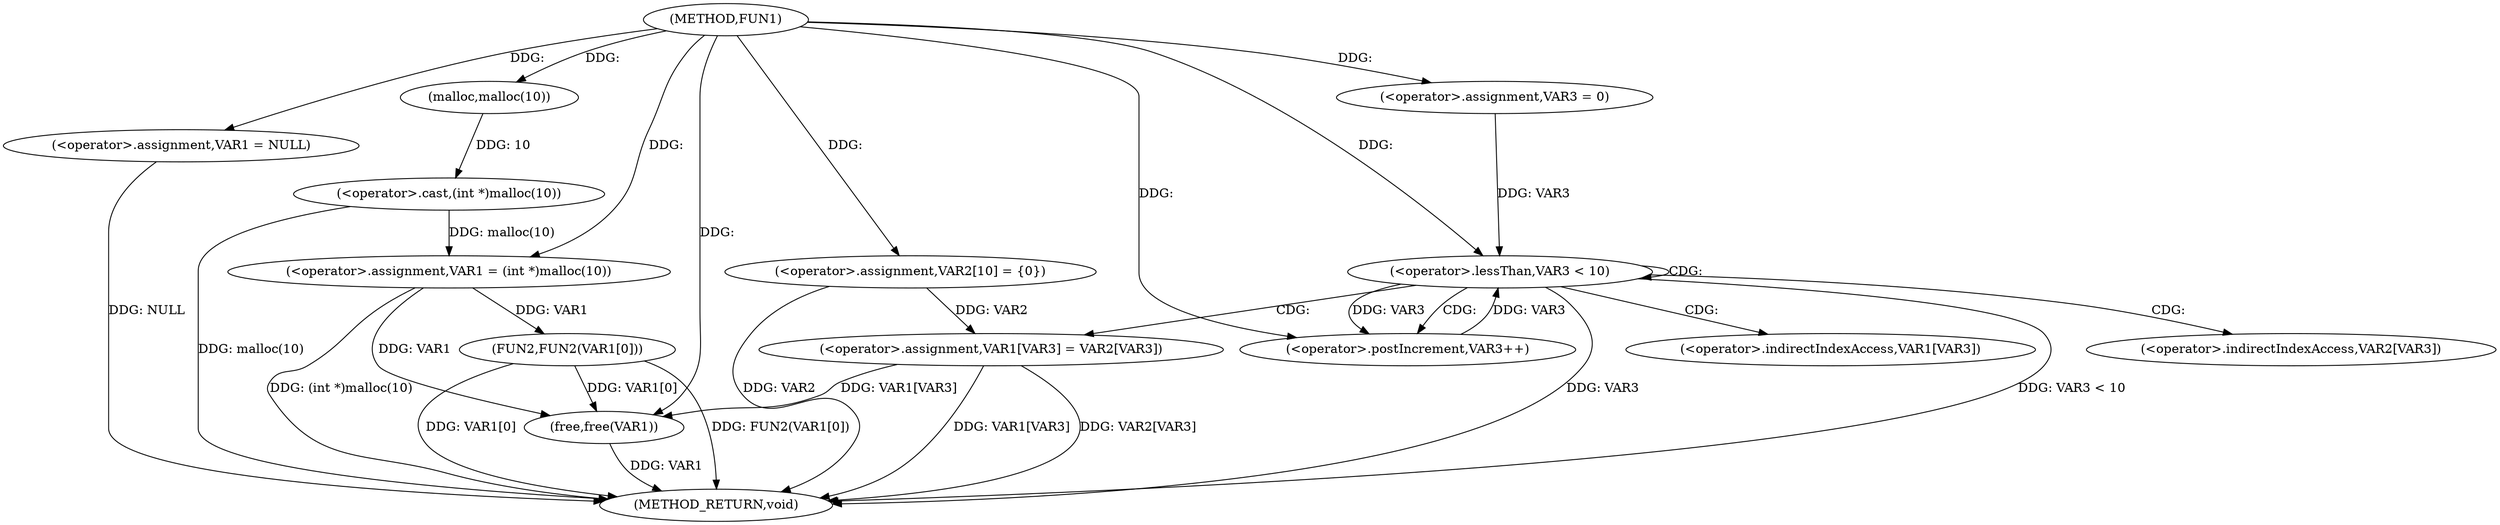 digraph FUN1 {  
"1000100" [label = "(METHOD,FUN1)" ]
"1000140" [label = "(METHOD_RETURN,void)" ]
"1000103" [label = "(<operator>.assignment,VAR1 = NULL)" ]
"1000106" [label = "(<operator>.assignment,VAR1 = (int *)malloc(10))" ]
"1000108" [label = "(<operator>.cast,(int *)malloc(10))" ]
"1000110" [label = "(malloc,malloc(10))" ]
"1000114" [label = "(<operator>.assignment,VAR2[10] = {0})" ]
"1000118" [label = "(<operator>.assignment,VAR3 = 0)" ]
"1000121" [label = "(<operator>.lessThan,VAR3 < 10)" ]
"1000124" [label = "(<operator>.postIncrement,VAR3++)" ]
"1000127" [label = "(<operator>.assignment,VAR1[VAR3] = VAR2[VAR3])" ]
"1000134" [label = "(FUN2,FUN2(VAR1[0]))" ]
"1000138" [label = "(free,free(VAR1))" ]
"1000128" [label = "(<operator>.indirectIndexAccess,VAR1[VAR3])" ]
"1000131" [label = "(<operator>.indirectIndexAccess,VAR2[VAR3])" ]
  "1000106" -> "1000140"  [ label = "DDG: (int *)malloc(10)"] 
  "1000103" -> "1000140"  [ label = "DDG: NULL"] 
  "1000138" -> "1000140"  [ label = "DDG: VAR1"] 
  "1000121" -> "1000140"  [ label = "DDG: VAR3"] 
  "1000134" -> "1000140"  [ label = "DDG: FUN2(VAR1[0])"] 
  "1000114" -> "1000140"  [ label = "DDG: VAR2"] 
  "1000121" -> "1000140"  [ label = "DDG: VAR3 < 10"] 
  "1000134" -> "1000140"  [ label = "DDG: VAR1[0]"] 
  "1000108" -> "1000140"  [ label = "DDG: malloc(10)"] 
  "1000127" -> "1000140"  [ label = "DDG: VAR1[VAR3]"] 
  "1000127" -> "1000140"  [ label = "DDG: VAR2[VAR3]"] 
  "1000100" -> "1000103"  [ label = "DDG: "] 
  "1000108" -> "1000106"  [ label = "DDG: malloc(10)"] 
  "1000100" -> "1000106"  [ label = "DDG: "] 
  "1000110" -> "1000108"  [ label = "DDG: 10"] 
  "1000100" -> "1000110"  [ label = "DDG: "] 
  "1000100" -> "1000114"  [ label = "DDG: "] 
  "1000100" -> "1000118"  [ label = "DDG: "] 
  "1000124" -> "1000121"  [ label = "DDG: VAR3"] 
  "1000118" -> "1000121"  [ label = "DDG: VAR3"] 
  "1000100" -> "1000121"  [ label = "DDG: "] 
  "1000121" -> "1000124"  [ label = "DDG: VAR3"] 
  "1000100" -> "1000124"  [ label = "DDG: "] 
  "1000114" -> "1000127"  [ label = "DDG: VAR2"] 
  "1000106" -> "1000134"  [ label = "DDG: VAR1"] 
  "1000106" -> "1000138"  [ label = "DDG: VAR1"] 
  "1000134" -> "1000138"  [ label = "DDG: VAR1[0]"] 
  "1000127" -> "1000138"  [ label = "DDG: VAR1[VAR3]"] 
  "1000100" -> "1000138"  [ label = "DDG: "] 
  "1000121" -> "1000128"  [ label = "CDG: "] 
  "1000121" -> "1000121"  [ label = "CDG: "] 
  "1000121" -> "1000124"  [ label = "CDG: "] 
  "1000121" -> "1000131"  [ label = "CDG: "] 
  "1000121" -> "1000127"  [ label = "CDG: "] 
}
